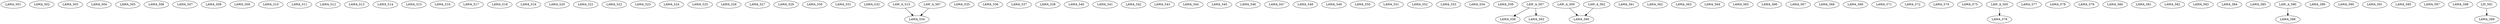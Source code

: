 digraph G {
    LAWA_501;
    LAWA_502;
    LAWA_503;
    LAWA_504;
    LAWA_505;
    LAWA_506;
    LAWA_507;
    LAWA_508;
    LAWA_509;
    LAWA_510;
    LAWA_511;
    LAWA_512;
    LAWA_513;
    LAWA_514;
    LAWA_515;
    LAWA_516;
    LAWA_517;
    LAWA_518;
    LAWA_519;
    LAWA_520;
    LAWA_521;
    LAWA_522;
    LAWA_523;
    LAWA_524;
    LAWA_525;
    LAWA_526;
    LAWA_527;
    LAWA_529;
    LAWA_530;
    LAWA_531;
    LAWA_532;
    edge [color=black];
    LAW_A_515 -> LAWA_534;
    LAW_A_567 -> LAWA_534;
    LAWA_535;
    LAWA_536;
    LAWA_537;
    LAWA_538;
    LAWA_540;
    LAWA_541;
    LAWA_542;
    LAWA_543;
    LAWA_544;
    LAWA_545;
    LAWA_546;
    LAWA_547;
    LAWA_548;
    LAWA_549;
    LAWA_550;
    LAWA_551;
    LAWA_552;
    LAWA_553;
    LAWA_554;
    LAWA_556;
    edge [color=black];
    LAW_A_507 -> LAWA_558;
    edge [color=black];
    LAW_A_509 -> LAWA_560;
    LAW_A_562 -> LAWA_560;
    LAWA_561;
    LAWA_562;
    LAWA_563;
    LAWA_564;
    LAWA_565;
    LAWA_566;
    LAWA_567;
    LAWA_568;
    LAWA_569;
    LAWA_571;
    LAWA_572;
    LAWA_574;
    LAWA_575;
    edge [color=black];
    LAW_A_505 -> LAWA_576;
    LAWA_577;
    LAWA_578;
    LAWA_579;
    LAWA_580;
    LAWA_581;
    LAWA_582;
    LAWA_583;
    LAWA_584;
    LAWA_585;
    edge [color=black];
    LAW_A_580 -> LAWA_586;
    LAWA_589;
    LAWA_590;
    LAWA_591;
    edge [color=black];
    LAW_A_507 -> LAWA_592;
    LAWA_595;
    LAWA_597;
    LAWA_598;
    edge [color=black];
    LIS_591 -> LAWA_599;
}
